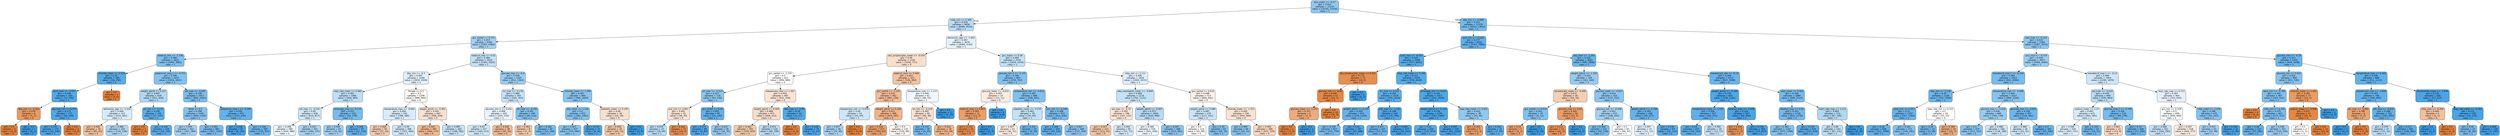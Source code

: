 digraph Tree {
node [shape=box, style="filled, rounded", color="black", fontname="helvetica"] ;
edge [fontname="helvetica"] ;
0 [label="bun_mean <= -0.37\ngini = 0.422\nsamples = 21235\nvalue = [10140, 23350]\nclass = 1", fillcolor="#8fc8f0"] ;
1 [label="mbp_min <= 0.399\ngini = 0.476\nsamples = 9856\nvalue = [6086, 9528]\nclass = 1", fillcolor="#b7dcf6"] ;
0 -> 1 [labeldistance=2.5, labelangle=45, headlabel="True"] ;
2 [label="gcs_verbal <= 0.155\ngini = 0.453\nsamples = 6180\nvalue = [3397, 6383]\nclass = 1", fillcolor="#a2d1f3"] ;
1 -> 2 ;
3 [label="totalco2_min <= -1.336\ngini = 0.386\nsamples = 2621\nvalue = [1092, 3081]\nclass = 1", fillcolor="#7fc0ee"] ;
2 -> 3 ;
4 [label="chloride_mean <= 2.529\ngini = 0.22\nsamples = 186\nvalue = [36, 250]\nclass = 1", fillcolor="#56abe9"] ;
3 -> 4 ;
5 [label="spo2_max <= -3.657\ngini = 0.196\nsamples = 183\nvalue = [31, 250]\nclass = 1", fillcolor="#52a9e8"] ;
4 -> 5 ;
6 [label="dbp_min <= -0.365\ngini = 0.278\nsamples = 6\nvalue = [5, 1]\nclass = 0", fillcolor="#ea9a61"] ;
5 -> 6 ;
7 [label="gini = 0.0\nsamples = 5\nvalue = [5, 0]\nclass = 0", fillcolor="#e58139"] ;
6 -> 7 ;
8 [label="gini = 0.0\nsamples = 1\nvalue = [0, 1]\nclass = 1", fillcolor="#399de5"] ;
6 -> 8 ;
9 [label="glucose_min <= 6.479\ngini = 0.171\nsamples = 177\nvalue = [26, 249]\nclass = 1", fillcolor="#4ea7e8"] ;
5 -> 9 ;
10 [label="gini = 0.155\nsamples = 175\nvalue = [23, 249]\nclass = 1", fillcolor="#4ba6e7"] ;
9 -> 10 ;
11 [label="gini = 0.0\nsamples = 2\nvalue = [3, 0]\nclass = 0", fillcolor="#e58139"] ;
9 -> 11 ;
12 [label="gini = 0.0\nsamples = 3\nvalue = [5, 0]\nclass = 0", fillcolor="#e58139"] ;
4 -> 12 ;
13 [label="potassium_max.1 <= -0.751\ngini = 0.396\nsamples = 2435\nvalue = [1056, 2831]\nclass = 1", fillcolor="#83c2ef"] ;
3 -> 13 ;
14 [label="weight_admit <= 0.157\ngini = 0.467\nsamples = 418\nvalue = [251, 426]\nclass = 1", fillcolor="#aed7f4"] ;
13 -> 14 ;
15 [label="admission_age <= -1.222\ngini = 0.494\nsamples = 313\nvalue = [224, 281]\nclass = 1", fillcolor="#d7ebfa"] ;
14 -> 15 ;
16 [label="gini = 0.446\nsamples = 70\nvalue = [85, 43]\nclass = 0", fillcolor="#f2c19d"] ;
15 -> 16 ;
17 [label="gini = 0.466\nsamples = 243\nvalue = [139, 238]\nclass = 1", fillcolor="#add6f4"] ;
15 -> 17 ;
18 [label="ph_min <= -3.237\ngini = 0.265\nsamples = 105\nvalue = [27, 145]\nclass = 1", fillcolor="#5eafea"] ;
14 -> 18 ;
19 [label="gini = 0.0\nsamples = 1\nvalue = [3, 0]\nclass = 0", fillcolor="#e58139"] ;
18 -> 19 ;
20 [label="gini = 0.244\nsamples = 104\nvalue = [24, 145]\nclass = 1", fillcolor="#5aade9"] ;
18 -> 20 ;
21 [label="ptt_max <= -0.097\ngini = 0.376\nsamples = 2017\nvalue = [805, 2405]\nclass = 1", fillcolor="#7bbeee"] ;
13 -> 21 ;
22 [label="white <= 0.5\ngini = 0.398\nsamples = 1545\nvalue = [668, 1769]\nclass = 1", fillcolor="#84c2ef"] ;
21 -> 22 ;
23 [label="gini = 0.449\nsamples = 562\nvalue = [301, 584]\nclass = 1", fillcolor="#9fd0f2"] ;
22 -> 23 ;
24 [label="gini = 0.361\nsamples = 983\nvalue = [367, 1185]\nclass = 1", fillcolor="#76bbed"] ;
22 -> 24 ;
25 [label="potassium_max.1 <= -0.392\ngini = 0.292\nsamples = 472\nvalue = [137, 636]\nclass = 1", fillcolor="#64b2eb"] ;
21 -> 25 ;
26 [label="gini = 0.106\nsamples = 87\nvalue = [8, 135]\nclass = 1", fillcolor="#45a3e7"] ;
25 -> 26 ;
27 [label="gini = 0.326\nsamples = 385\nvalue = [129, 501]\nclass = 1", fillcolor="#6cb6ec"] ;
25 -> 27 ;
28 [label="totalco2_max <= 0.02\ngini = 0.484\nsamples = 3559\nvalue = [2305, 3302]\nclass = 1", fillcolor="#c3e1f7"] ;
2 -> 28 ;
29 [label="dbp_min <= -0.3\ngini = 0.497\nsamples = 2294\nvalue = [1654, 1939]\nclass = 1", fillcolor="#e2f1fb"] ;
28 -> 29 ;
30 [label="resp_rate_mean <= 0.965\ngini = 0.481\nsamples = 1086\nvalue = [668, 995]\nclass = 1", fillcolor="#bedff6"] ;
29 -> 30 ;
31 [label="ptt_max <= -0.341\ngini = 0.49\nsamples = 936\nvalue = [614, 817]\nclass = 1", fillcolor="#cee7f9"] ;
30 -> 31 ;
32 [label="gini = 0.498\nsamples = 585\nvalue = [430, 480]\nclass = 1", fillcolor="#eaf5fc"] ;
31 -> 32 ;
33 [label="gini = 0.457\nsamples = 351\nvalue = [184, 337]\nclass = 1", fillcolor="#a5d3f3"] ;
31 -> 33 ;
34 [label="aniongap_max <= -0.177\ngini = 0.357\nsamples = 150\nvalue = [54, 178]\nclass = 1", fillcolor="#75bbed"] ;
30 -> 34 ;
35 [label="gini = 0.449\nsamples = 59\nvalue = [32, 62]\nclass = 1", fillcolor="#9fd0f2"] ;
34 -> 35 ;
36 [label="gini = 0.268\nsamples = 91\nvalue = [22, 116]\nclass = 1", fillcolor="#5fb0ea"] ;
34 -> 36 ;
37 [label="female <= 0.5\ngini = 0.5\nsamples = 1208\nvalue = [986, 944]\nclass = 0", fillcolor="#fefaf7"] ;
29 -> 37 ;
38 [label="temperature_max <= -0.844\ngini = 0.494\nsamples = 541\nvalue = [388, 486]\nclass = 1", fillcolor="#d7ebfa"] ;
37 -> 38 ;
39 [label="gini = 0.468\nsamples = 45\nvalue = [37, 22]\nclass = 0", fillcolor="#f4ccaf"] ;
38 -> 39 ;
40 [label="gini = 0.49\nsamples = 496\nvalue = [351, 464]\nclass = 1", fillcolor="#cfe7f9"] ;
38 -> 40 ;
41 [label="weight_admit <= -0.461\ngini = 0.491\nsamples = 667\nvalue = [598, 458]\nclass = 0", fillcolor="#f9e2d1"] ;
37 -> 41 ;
42 [label="gini = 0.425\nsamples = 365\nvalue = [400, 177]\nclass = 0", fillcolor="#f1b991"] ;
41 -> 42 ;
43 [label="gini = 0.485\nsamples = 302\nvalue = [198, 281]\nclass = 1", fillcolor="#c5e2f7"] ;
41 -> 43 ;
44 [label="glucose_max <= -0.4\ngini = 0.438\nsamples = 1265\nvalue = [651, 1363]\nclass = 1", fillcolor="#98ccf1"] ;
28 -> 44 ;
45 [label="inr_max <= -0.178\ngini = 0.486\nsamples = 365\nvalue = [245, 343]\nclass = 1", fillcolor="#c6e3f8"] ;
44 -> 45 ;
46 [label="glucose_min.2 <= 0.032\ngini = 0.498\nsamples = 265\nvalue = [205, 233]\nclass = 1", fillcolor="#e7f3fc"] ;
45 -> 46 ;
47 [label="gini = 0.49\nsamples = 227\nvalue = [160, 213]\nclass = 1", fillcolor="#cee7f9"] ;
46 -> 47 ;
48 [label="gini = 0.426\nsamples = 38\nvalue = [45, 20]\nclass = 0", fillcolor="#f1b991"] ;
46 -> 48 ;
49 [label="ph_max <= -0.782\ngini = 0.391\nsamples = 100\nvalue = [40, 110]\nclass = 1", fillcolor="#81c1ee"] ;
45 -> 49 ;
50 [label="gini = 0.463\nsamples = 8\nvalue = [7, 4]\nclass = 0", fillcolor="#f4c9aa"] ;
49 -> 50 ;
51 [label="gini = 0.362\nsamples = 92\nvalue = [33, 106]\nclass = 1", fillcolor="#77bced"] ;
49 -> 51 ;
52 [label="chloride_mean <= 1.299\ngini = 0.407\nsamples = 900\nvalue = [406, 1020]\nclass = 1", fillcolor="#88c4ef"] ;
44 -> 52 ;
53 [label="sbp_mean <= 1.182\ngini = 0.4\nsamples = 872\nvalue = [382, 1002]\nclass = 1", fillcolor="#84c2ef"] ;
52 -> 53 ;
54 [label="gini = 0.407\nsamples = 837\nvalue = [376, 946]\nclass = 1", fillcolor="#88c4ef"] ;
53 -> 54 ;
55 [label="gini = 0.175\nsamples = 35\nvalue = [6, 56]\nclass = 1", fillcolor="#4ea8e8"] ;
53 -> 55 ;
56 [label="platelets_mean <= 0.195\ngini = 0.49\nsamples = 28\nvalue = [24, 18]\nclass = 0", fillcolor="#f8e0ce"] ;
52 -> 56 ;
57 [label="gini = 0.456\nsamples = 25\nvalue = [24, 13]\nclass = 0", fillcolor="#f3c5a4"] ;
56 -> 57 ;
58 [label="gini = 0.0\nsamples = 3\nvalue = [0, 5]\nclass = 1", fillcolor="#399de5"] ;
56 -> 58 ;
59 [label="admission_age <= -1.042\ngini = 0.497\nsamples = 3676\nvalue = [2689, 3145]\nclass = 1", fillcolor="#e2f1fb"] ;
1 -> 59 ;
60 [label="abs_lymphocytes_mean <= -0.054\ngini = 0.49\nsamples = 1144\nvalue = [1030, 771]\nclass = 0", fillcolor="#f8dfcd"] ;
59 -> 60 ;
61 [label="gcs_verbal <= -1.235\ngini = 0.5\nsamples = 621\nvalue = [494, 489]\nclass = 0", fillcolor="#fffefd"] ;
60 -> 61 ;
62 [label="ph_max <= -0.315\ngini = 0.417\nsamples = 134\nvalue = [63, 150]\nclass = 1", fillcolor="#8cc6f0"] ;
61 -> 62 ;
63 [label="po2_min <= 0.661\ngini = 0.493\nsamples = 42\nvalue = [38, 30]\nclass = 0", fillcolor="#fae4d5"] ;
62 -> 63 ;
64 [label="gini = 0.476\nsamples = 27\nvalue = [18, 28]\nclass = 1", fillcolor="#b8dcf6"] ;
63 -> 64 ;
65 [label="gini = 0.165\nsamples = 15\nvalue = [20, 2]\nclass = 0", fillcolor="#e88e4d"] ;
63 -> 65 ;
66 [label="gcs_motor <= 0.26\ngini = 0.285\nsamples = 92\nvalue = [25, 120]\nclass = 1", fillcolor="#62b1ea"] ;
62 -> 66 ;
67 [label="gini = 0.173\nsamples = 66\nvalue = [9, 85]\nclass = 1", fillcolor="#4ea7e8"] ;
66 -> 67 ;
68 [label="gini = 0.431\nsamples = 26\nvalue = [16, 35]\nclass = 1", fillcolor="#94caf1"] ;
66 -> 68 ;
69 [label="baseexcess_max <= 1.367\ngini = 0.493\nsamples = 487\nvalue = [431, 339]\nclass = 0", fillcolor="#f9e4d5"] ;
61 -> 69 ;
70 [label="weight_admit <= 0.568\ngini = 0.488\nsamples = 471\nvalue = [428, 312]\nclass = 0", fillcolor="#f8ddc9"] ;
69 -> 70 ;
71 [label="gini = 0.461\nsamples = 355\nvalue = [359, 203]\nclass = 0", fillcolor="#f4c8a9"] ;
70 -> 71 ;
72 [label="gini = 0.475\nsamples = 116\nvalue = [69, 109]\nclass = 1", fillcolor="#b6dbf5"] ;
70 -> 72 ;
73 [label="dbp_max <= -0.45\ngini = 0.18\nsamples = 16\nvalue = [3, 27]\nclass = 1", fillcolor="#4fa8e8"] ;
69 -> 73 ;
74 [label="gini = 0.0\nsamples = 1\nvalue = [1, 0]\nclass = 0", fillcolor="#e58139"] ;
73 -> 74 ;
75 [label="gini = 0.128\nsamples = 15\nvalue = [2, 27]\nclass = 1", fillcolor="#48a4e7"] ;
73 -> 75 ;
76 [label="totalco2_max <= 0.468\ngini = 0.452\nsamples = 523\nvalue = [536, 282]\nclass = 0", fillcolor="#f3c3a1"] ;
60 -> 76 ;
77 [label="gcs_verbal <= -1.235\ngini = 0.435\nsamples = 462\nvalue = [487, 229]\nclass = 0", fillcolor="#f1bc96"] ;
76 -> 77 ;
78 [label="baseexcess_min <= 0.479\ngini = 0.49\nsamples = 53\nvalue = [33, 44]\nclass = 1", fillcolor="#cee6f8"] ;
77 -> 78 ;
79 [label="gini = 0.457\nsamples = 46\nvalue = [24, 44]\nclass = 1", fillcolor="#a5d2f3"] ;
78 -> 79 ;
80 [label="gini = 0.0\nsamples = 7\nvalue = [9, 0]\nclass = 0", fillcolor="#e58139"] ;
78 -> 80 ;
81 [label="weight_admit <= 0.339\ngini = 0.411\nsamples = 409\nvalue = [454, 185]\nclass = 0", fillcolor="#f0b48a"] ;
77 -> 81 ;
82 [label="gini = 0.319\nsamples = 277\nvalue = [350, 87]\nclass = 0", fillcolor="#eba06a"] ;
81 -> 82 ;
83 [label="gini = 0.5\nsamples = 132\nvalue = [104, 98]\nclass = 0", fillcolor="#fef8f4"] ;
81 -> 83 ;
84 [label="temperature_max <= 1.137\ngini = 0.499\nsamples = 61\nvalue = [49, 53]\nclass = 1", fillcolor="#f0f8fd"] ;
76 -> 84 ;
85 [label="ph_min <= -0.158\ngini = 0.492\nsamples = 50\nvalue = [49, 38]\nclass = 0", fillcolor="#f9e3d3"] ;
84 -> 85 ;
86 [label="gini = 0.355\nsamples = 16\nvalue = [6, 20]\nclass = 1", fillcolor="#74baed"] ;
85 -> 86 ;
87 [label="gini = 0.416\nsamples = 34\nvalue = [43, 18]\nclass = 0", fillcolor="#f0b68c"] ;
85 -> 87 ;
88 [label="gini = 0.0\nsamples = 11\nvalue = [0, 15]\nclass = 1", fillcolor="#399de5"] ;
84 -> 88 ;
89 [label="gcs_motor <= 0.26\ngini = 0.484\nsamples = 2532\nvalue = [1659, 2374]\nclass = 1", fillcolor="#c3e1f7"] ;
59 -> 89 ;
90 [label="glucose_min.2 <= -1.137\ngini = 0.394\nsamples = 603\nvalue = [259, 702]\nclass = 1", fillcolor="#82c1ef"] ;
89 -> 90 ;
91 [label="glucose_mean <= -0.631\ngini = 0.497\nsamples = 15\nvalue = [13, 11]\nclass = 0", fillcolor="#fbece1"] ;
90 -> 91 ;
92 [label="totalco2_max <= 0.804\ngini = 0.305\nsamples = 11\nvalue = [13, 3]\nclass = 0", fillcolor="#eb9e67"] ;
91 -> 92 ;
93 [label="gini = 0.133\nsamples = 10\nvalue = [13, 1]\nclass = 0", fillcolor="#e78b48"] ;
92 -> 93 ;
94 [label="gini = 0.0\nsamples = 1\nvalue = [0, 2]\nclass = 1", fillcolor="#399de5"] ;
92 -> 94 ;
95 [label="gini = 0.0\nsamples = 4\nvalue = [0, 8]\nclass = 1", fillcolor="#399de5"] ;
91 -> 95 ;
96 [label="temperature_min <= -0.919\ngini = 0.387\nsamples = 588\nvalue = [246, 691]\nclass = 1", fillcolor="#7fc0ee"] ;
90 -> 96 ;
97 [label="platelets_mean <= -0.235\ngini = 0.483\nsamples = 76\nvalue = [45, 65]\nclass = 1", fillcolor="#c2e1f7"] ;
96 -> 97 ;
98 [label="gini = 0.497\nsamples = 43\nvalue = [36, 31]\nclass = 0", fillcolor="#fbeee4"] ;
97 -> 98 ;
99 [label="gini = 0.331\nsamples = 33\nvalue = [9, 34]\nclass = 1", fillcolor="#6db7ec"] ;
97 -> 99 ;
100 [label="po2_min <= -0.199\ngini = 0.368\nsamples = 512\nvalue = [201, 626]\nclass = 1", fillcolor="#79bced"] ;
96 -> 100 ;
101 [label="gini = 0.268\nsamples = 164\nvalue = [44, 232]\nclass = 1", fillcolor="#5fb0ea"] ;
100 -> 101 ;
102 [label="gini = 0.407\nsamples = 348\nvalue = [157, 394]\nclass = 1", fillcolor="#88c4ef"] ;
100 -> 102 ;
103 [label="mbp_min <= 1.111\ngini = 0.496\nsamples = 1929\nvalue = [1400, 1672]\nclass = 1", fillcolor="#dfeffb"] ;
89 -> 103 ;
104 [label="abs_neutrophils_mean <= -0.849\ngini = 0.484\nsamples = 1216\nvalue = [791, 1131]\nclass = 1", fillcolor="#c3e2f7"] ;
103 -> 104 ;
105 [label="ptt_max <= -0.35\ngini = 0.493\nsamples = 196\nvalue = [167, 132]\nclass = 0", fillcolor="#fae5d6"] ;
104 -> 105 ;
106 [label="gini = 0.457\nsamples = 115\nvalue = [112, 61]\nclass = 0", fillcolor="#f3c6a5"] ;
105 -> 106 ;
107 [label="gini = 0.492\nsamples = 81\nvalue = [55, 71]\nclass = 1", fillcolor="#d2e9f9"] ;
105 -> 107 ;
108 [label="weight_admit <= -0.007\ngini = 0.473\nsamples = 1020\nvalue = [624, 999]\nclass = 1", fillcolor="#b5daf5"] ;
104 -> 108 ;
109 [label="gini = 0.499\nsamples = 534\nvalue = [401, 438]\nclass = 1", fillcolor="#eef7fd"] ;
108 -> 109 ;
110 [label="gini = 0.407\nsamples = 486\nvalue = [223, 561]\nclass = 1", fillcolor="#88c4ef"] ;
108 -> 110 ;
111 [label="gcs_verbal <= 0.618\ngini = 0.498\nsamples = 713\nvalue = [609, 541]\nclass = 0", fillcolor="#fcf1e9"] ;
103 -> 111 ;
112 [label="weight_admit <= 0.086\ngini = 0.487\nsamples = 179\nvalue = [117, 161]\nclass = 1", fillcolor="#c9e4f8"] ;
111 -> 112 ;
113 [label="gini = 0.5\nsamples = 114\nvalue = [91, 89]\nclass = 0", fillcolor="#fefcfb"] ;
112 -> 113 ;
114 [label="gini = 0.39\nsamples = 65\nvalue = [26, 72]\nclass = 1", fillcolor="#80c0ee"] ;
112 -> 114 ;
115 [label="chloride_mean <= -1.415\ngini = 0.492\nsamples = 534\nvalue = [492, 380]\nclass = 0", fillcolor="#f9e2d2"] ;
111 -> 115 ;
116 [label="gini = 0.405\nsamples = 44\nvalue = [20, 51]\nclass = 1", fillcolor="#87c3ef"] ;
115 -> 116 ;
117 [label="gini = 0.484\nsamples = 490\nvalue = [472, 329]\nclass = 0", fillcolor="#f7d9c3"] ;
115 -> 117 ;
118 [label="sbp_min <= -0.068\ngini = 0.351\nsamples = 11379\nvalue = [4054, 13822]\nclass = 1", fillcolor="#73baed"] ;
0 -> 118 [labeldistance=2.5, labelangle=-45, headlabel="False"] ;
119 [label="po2_min <= -0.216\ngini = 0.277\nsamples = 6010\nvalue = [1567, 7889]\nclass = 1", fillcolor="#60b0ea"] ;
118 -> 119 ;
120 [label="spo2_max <= -6.597\ngini = 0.219\nsamples = 2948\nvalue = [577, 4041]\nclass = 1", fillcolor="#55abe9"] ;
119 -> 120 ;
121 [label="abs_lymphocytes_mean <= 0.521\ngini = 0.172\nsamples = 13\nvalue = [19, 2]\nclass = 0", fillcolor="#e88e4e"] ;
120 -> 121 ;
122 [label="glucose_min <= -0.66\ngini = 0.095\nsamples = 12\nvalue = [19, 1]\nclass = 0", fillcolor="#e68843"] ;
121 -> 122 ;
123 [label="glucose_mean <= -1.272\ngini = 0.375\nsamples = 2\nvalue = [3, 1]\nclass = 0", fillcolor="#eeab7b"] ;
122 -> 123 ;
124 [label="gini = 0.0\nsamples = 1\nvalue = [3, 0]\nclass = 0", fillcolor="#e58139"] ;
123 -> 124 ;
125 [label="gini = 0.0\nsamples = 1\nvalue = [0, 1]\nclass = 1", fillcolor="#399de5"] ;
123 -> 125 ;
126 [label="gini = 0.0\nsamples = 10\nvalue = [16, 0]\nclass = 0", fillcolor="#e58139"] ;
122 -> 126 ;
127 [label="gini = 0.0\nsamples = 1\nvalue = [0, 1]\nclass = 1", fillcolor="#399de5"] ;
121 -> 127 ;
128 [label="resp_rate_mean <= 0.344\ngini = 0.213\nsamples = 2935\nvalue = [558, 4039]\nclass = 1", fillcolor="#54abe9"] ;
120 -> 128 ;
129 [label="inr_max <= 0.012\ngini = 0.256\nsamples = 1518\nvalue = [356, 2010]\nclass = 1", fillcolor="#5caeea"] ;
128 -> 129 ;
130 [label="weight_admit <= 0.235\ngini = 0.299\nsamples = 974\nvalue = [278, 1244]\nclass = 1", fillcolor="#65b3eb"] ;
129 -> 130 ;
131 [label="gini = 0.359\nsamples = 627\nvalue = [231, 756]\nclass = 1", fillcolor="#76bbed"] ;
130 -> 131 ;
132 [label="gini = 0.16\nsamples = 347\nvalue = [47, 488]\nclass = 1", fillcolor="#4ca6e8"] ;
130 -> 132 ;
133 [label="po2_max <= -1.105\ngini = 0.168\nsamples = 544\nvalue = [78, 766]\nclass = 1", fillcolor="#4da7e8"] ;
129 -> 133 ;
134 [label="gini = 0.317\nsamples = 167\nvalue = [53, 215]\nclass = 1", fillcolor="#6ab5eb"] ;
133 -> 134 ;
135 [label="gini = 0.083\nsamples = 377\nvalue = [25, 551]\nclass = 1", fillcolor="#42a1e6"] ;
133 -> 135 ;
136 [label="aniongap_min <= 4.037\ngini = 0.165\nsamples = 1417\nvalue = [202, 2029]\nclass = 1", fillcolor="#4da7e8"] ;
128 -> 136 ;
137 [label="weight_admit <= -0.219\ngini = 0.154\nsamples = 1379\nvalue = [182, 1983]\nclass = 1", fillcolor="#4ba6e7"] ;
136 -> 137 ;
138 [label="gini = 0.22\nsamples = 609\nvalue = [120, 833]\nclass = 1", fillcolor="#56abe9"] ;
137 -> 138 ;
139 [label="gini = 0.097\nsamples = 770\nvalue = [62, 1150]\nclass = 1", fillcolor="#44a2e6"] ;
137 -> 139 ;
140 [label="resp_rate_mean <= 0.952\ngini = 0.422\nsamples = 38\nvalue = [20, 46]\nclass = 1", fillcolor="#8fc8f0"] ;
136 -> 140 ;
141 [label="gini = 0.305\nsamples = 7\nvalue = [13, 3]\nclass = 0", fillcolor="#eb9e67"] ;
140 -> 141 ;
142 [label="gini = 0.241\nsamples = 31\nvalue = [7, 43]\nclass = 1", fillcolor="#59ade9"] ;
140 -> 142 ;
143 [label="sbp_max <= -1.291\ngini = 0.326\nsamples = 3062\nvalue = [990, 3848]\nclass = 1", fillcolor="#6cb6ec"] ;
119 -> 143 ;
144 [label="weight_admit <= -1.183\ngini = 0.434\nsamples = 349\nvalue = [163, 348]\nclass = 1", fillcolor="#96cbf1"] ;
143 -> 144 ;
145 [label="bicarbonate_mean <= -0.409\ngini = 0.472\nsamples = 26\nvalue = [26, 16]\nclass = 0", fillcolor="#f5cfb3"] ;
144 -> 145 ;
146 [label="gcs_verbal <= 0.618\ngini = 0.391\nsamples = 10\nvalue = [4, 11]\nclass = 1", fillcolor="#81c1ee"] ;
145 -> 146 ;
147 [label="gini = 0.32\nsamples = 5\nvalue = [4, 1]\nclass = 0", fillcolor="#eca06a"] ;
146 -> 147 ;
148 [label="gini = 0.0\nsamples = 5\nvalue = [0, 10]\nclass = 1", fillcolor="#399de5"] ;
146 -> 148 ;
149 [label="glucose_max <= 0.95\ngini = 0.302\nsamples = 16\nvalue = [22, 5]\nclass = 0", fillcolor="#eb9e66"] ;
145 -> 149 ;
150 [label="gini = 0.211\nsamples = 15\nvalue = [22, 3]\nclass = 0", fillcolor="#e99254"] ;
149 -> 150 ;
151 [label="gini = 0.0\nsamples = 1\nvalue = [0, 2]\nclass = 1", fillcolor="#399de5"] ;
149 -> 151 ;
152 [label="glucose_mean <= -0.027\ngini = 0.414\nsamples = 323\nvalue = [137, 332]\nclass = 1", fillcolor="#8bc5f0"] ;
144 -> 152 ;
153 [label="glucose_min <= -0.268\ngini = 0.452\nsamples = 215\nvalue = [108, 205]\nclass = 1", fillcolor="#a1d1f3"] ;
152 -> 153 ;
154 [label="gini = 0.358\nsamples = 122\nvalue = [42, 138]\nclass = 1", fillcolor="#75bbed"] ;
153 -> 154 ;
155 [label="gini = 0.5\nsamples = 93\nvalue = [66, 67]\nclass = 1", fillcolor="#fcfeff"] ;
153 -> 155 ;
156 [label="weight_admit <= -0.796\ngini = 0.303\nsamples = 108\nvalue = [29, 127]\nclass = 1", fillcolor="#66b3eb"] ;
152 -> 156 ;
157 [label="gini = 0.497\nsamples = 15\nvalue = [11, 13]\nclass = 1", fillcolor="#e1f0fb"] ;
156 -> 157 ;
158 [label="gini = 0.236\nsamples = 93\nvalue = [18, 114]\nclass = 1", fillcolor="#58ace9"] ;
156 -> 158 ;
159 [label="baseexcess_min <= -0.13\ngini = 0.309\nsamples = 2713\nvalue = [827, 3500]\nclass = 1", fillcolor="#68b4eb"] ;
143 -> 159 ;
160 [label="weight_admit <= -0.366\ngini = 0.176\nsamples = 824\nvalue = [128, 1185]\nclass = 1", fillcolor="#4ea8e8"] ;
159 -> 160 ;
161 [label="temperature_mean <= 1.015\ngini = 0.266\nsamples = 257\nvalue = [66, 351]\nclass = 1", fillcolor="#5eafea"] ;
160 -> 161 ;
162 [label="gini = 0.24\nsamples = 237\nvalue = [54, 334]\nclass = 1", fillcolor="#59ade9"] ;
161 -> 162 ;
163 [label="gini = 0.485\nsamples = 20\nvalue = [12, 17]\nclass = 1", fillcolor="#c5e2f7"] ;
161 -> 163 ;
164 [label="totalco2_max <= -3.678\ngini = 0.129\nsamples = 567\nvalue = [62, 834]\nclass = 1", fillcolor="#48a4e7"] ;
160 -> 164 ;
165 [label="gini = 0.219\nsamples = 3\nvalue = [7, 1]\nclass = 0", fillcolor="#e99355"] ;
164 -> 165 ;
166 [label="gini = 0.116\nsamples = 564\nvalue = [55, 833]\nclass = 1", fillcolor="#46a3e7"] ;
164 -> 166 ;
167 [label="mbp_mean <= 0.564\ngini = 0.356\nsamples = 1889\nvalue = [699, 2315]\nclass = 1", fillcolor="#75bbed"] ;
159 -> 167 ;
168 [label="totalco2_max <= 0.02\ngini = 0.343\nsamples = 1736\nvalue = [612, 2170]\nclass = 1", fillcolor="#71b9ec"] ;
167 -> 168 ;
169 [label="gini = 0.393\nsamples = 1102\nvalue = [475, 1294]\nclass = 1", fillcolor="#82c1ef"] ;
168 -> 169 ;
170 [label="gini = 0.234\nsamples = 634\nvalue = [137, 876]\nclass = 1", fillcolor="#58ace9"] ;
168 -> 170 ;
171 [label="heart_rate_max <= 2.112\ngini = 0.469\nsamples = 153\nvalue = [87, 145]\nclass = 1", fillcolor="#b0d8f5"] ;
167 -> 171 ;
172 [label="gini = 0.48\nsamples = 143\nvalue = [87, 131]\nclass = 1", fillcolor="#bcdef6"] ;
171 -> 172 ;
173 [label="gini = 0.0\nsamples = 10\nvalue = [0, 14]\nclass = 1", fillcolor="#399de5"] ;
171 -> 173 ;
174 [label="po2_max <= -0.212\ngini = 0.416\nsamples = 5369\nvalue = [2487, 5933]\nclass = 1", fillcolor="#8cc6f0"] ;
118 -> 174 ;
175 [label="po2_max <= -0.219\ngini = 0.439\nsamples = 4017\nvalue = [2069, 4285]\nclass = 1", fillcolor="#99ccf2"] ;
174 -> 175 ;
176 [label="hematocrit_max.1 <= -0.104\ngini = 0.364\nsamples = 2163\nvalue = [821, 2606]\nclass = 1", fillcolor="#77bced"] ;
175 -> 176 ;
177 [label="dbp_min <= 2.238\ngini = 0.32\nsamples = 1136\nvalue = [352, 1406]\nclass = 1", fillcolor="#6bb6ec"] ;
176 -> 177 ;
178 [label="spo2_min <= 0.417\ngini = 0.31\nsamples = 1107\nvalue = [327, 1381]\nclass = 1", fillcolor="#68b4eb"] ;
177 -> 178 ;
179 [label="gini = 0.28\nsamples = 836\nvalue = [221, 1090]\nclass = 1", fillcolor="#61b1ea"] ;
178 -> 179 ;
180 [label="gini = 0.391\nsamples = 271\nvalue = [106, 291]\nclass = 1", fillcolor="#81c1ee"] ;
178 -> 180 ;
181 [label="resp_rate_min <= 0.322\ngini = 0.5\nsamples = 29\nvalue = [25, 25]\nclass = 0", fillcolor="#ffffff"] ;
177 -> 181 ;
182 [label="gini = 0.34\nsamples = 13\nvalue = [5, 18]\nclass = 1", fillcolor="#70b8ec"] ;
181 -> 182 ;
183 [label="gini = 0.384\nsamples = 16\nvalue = [20, 7]\nclass = 0", fillcolor="#eead7e"] ;
181 -> 183 ;
184 [label="temperature_max <= -0.008\ngini = 0.404\nsamples = 1027\nvalue = [469, 1200]\nclass = 1", fillcolor="#86c3ef"] ;
176 -> 184 ;
185 [label="glucose_max <= 0.618\ngini = 0.436\nsamples = 660\nvalue = [349, 739]\nclass = 1", fillcolor="#97cbf1"] ;
184 -> 185 ;
186 [label="gini = 0.4\nsamples = 470\nvalue = [211, 551]\nclass = 1", fillcolor="#85c3ef"] ;
185 -> 186 ;
187 [label="gini = 0.488\nsamples = 190\nvalue = [138, 188]\nclass = 1", fillcolor="#cae5f8"] ;
185 -> 187 ;
188 [label="glucose_max <= -0.832\ngini = 0.328\nsamples = 367\nvalue = [120, 461]\nclass = 1", fillcolor="#6db7ec"] ;
184 -> 188 ;
189 [label="gini = 0.489\nsamples = 26\nvalue = [23, 31]\nclass = 1", fillcolor="#cce6f8"] ;
188 -> 189 ;
190 [label="gini = 0.3\nsamples = 341\nvalue = [97, 430]\nclass = 1", fillcolor="#66b3eb"] ;
188 -> 190 ;
191 [label="hematocrit_max.1 <= -0.12\ngini = 0.489\nsamples = 1854\nvalue = [1248, 1679]\nclass = 1", fillcolor="#cce6f8"] ;
175 -> 191 ;
192 [label="ptt_max <= -0.219\ngini = 0.474\nsamples = 890\nvalue = [545, 863]\nclass = 1", fillcolor="#b6dbf5"] ;
191 -> 192 ;
193 [label="sodium_mean <= 1.27\ngini = 0.493\nsamples = 671\nvalue = [461, 585]\nclass = 1", fillcolor="#d5eaf9"] ;
192 -> 193 ;
194 [label="gini = 0.496\nsamples = 630\nvalue = [447, 533]\nclass = 1", fillcolor="#dfeffb"] ;
193 -> 194 ;
195 [label="gini = 0.334\nsamples = 41\nvalue = [14, 52]\nclass = 1", fillcolor="#6eb7ec"] ;
193 -> 195 ;
196 [label="glucose_max.2 <= -0.749\ngini = 0.356\nsamples = 219\nvalue = [84, 278]\nclass = 1", fillcolor="#75bbed"] ;
192 -> 196 ;
197 [label="gini = 0.483\nsamples = 15\nvalue = [13, 9]\nclass = 0", fillcolor="#f7d8c2"] ;
196 -> 197 ;
198 [label="gini = 0.33\nsamples = 204\nvalue = [71, 269]\nclass = 1", fillcolor="#6db7ec"] ;
196 -> 198 ;
199 [label="resp_rate_max <= 0.723\ngini = 0.497\nsamples = 964\nvalue = [703, 816]\nclass = 1", fillcolor="#e4f1fb"] ;
191 -> 199 ;
200 [label="gcs_min <= 0.318\ngini = 0.5\nsamples = 839\nvalue = [648, 669]\nclass = 1", fillcolor="#f9fcfe"] ;
199 -> 200 ;
201 [label="gini = 0.484\nsamples = 321\nvalue = [204, 292]\nclass = 1", fillcolor="#c3e1f7"] ;
200 -> 201 ;
202 [label="gini = 0.497\nsamples = 518\nvalue = [444, 377]\nclass = 0", fillcolor="#fbece1"] ;
200 -> 202 ;
203 [label="mbp_mean <= 1.676\ngini = 0.396\nsamples = 125\nvalue = [55, 147]\nclass = 1", fillcolor="#83c2ef"] ;
199 -> 203 ;
204 [label="gini = 0.453\nsamples = 93\nvalue = [52, 98]\nclass = 1", fillcolor="#a2d1f3"] ;
203 -> 204 ;
205 [label="gini = 0.109\nsamples = 32\nvalue = [3, 49]\nclass = 1", fillcolor="#45a3e7"] ;
203 -> 205 ;
206 [label="glucose_max <= -0.19\ngini = 0.323\nsamples = 1352\nvalue = [418, 1648]\nclass = 1", fillcolor="#6bb6ec"] ;
174 -> 206 ;
207 [label="glucose_min <= 0.922\ngini = 0.402\nsamples = 484\nvalue = [207, 536]\nclass = 1", fillcolor="#85c3ef"] ;
206 -> 207 ;
208 [label="spo2_min <= -4.789\ngini = 0.381\nsamples = 467\nvalue = [183, 531]\nclass = 1", fillcolor="#7dbfee"] ;
207 -> 208 ;
209 [label="gini = 0.0\nsamples = 4\nvalue = [6, 0]\nclass = 0", fillcolor="#e58139"] ;
208 -> 209 ;
210 [label="mbp_min <= 0.326\ngini = 0.375\nsamples = 463\nvalue = [177, 531]\nclass = 1", fillcolor="#7bbeee"] ;
208 -> 210 ;
211 [label="gini = 0.28\nsamples = 222\nvalue = [57, 281]\nclass = 1", fillcolor="#61b1ea"] ;
210 -> 211 ;
212 [label="gini = 0.438\nsamples = 241\nvalue = [120, 250]\nclass = 1", fillcolor="#98ccf1"] ;
210 -> 212 ;
213 [label="chloride_mean <= 1.002\ngini = 0.285\nsamples = 17\nvalue = [24, 5]\nclass = 0", fillcolor="#ea9b62"] ;
207 -> 213 ;
214 [label="sodium_mean <= -0.498\ngini = 0.077\nsamples = 15\nvalue = [24, 1]\nclass = 0", fillcolor="#e68641"] ;
213 -> 214 ;
215 [label="gini = 0.5\nsamples = 2\nvalue = [1, 1]\nclass = 0", fillcolor="#ffffff"] ;
214 -> 215 ;
216 [label="gini = 0.0\nsamples = 13\nvalue = [23, 0]\nclass = 0", fillcolor="#e58139"] ;
214 -> 216 ;
217 [label="gini = 0.0\nsamples = 2\nvalue = [0, 4]\nclass = 1", fillcolor="#399de5"] ;
213 -> 217 ;
218 [label="temperature_max <= 0.582\ngini = 0.268\nsamples = 868\nvalue = [211, 1112]\nclass = 1", fillcolor="#5fb0ea"] ;
206 -> 218 ;
219 [label="baseexcess_max <= -2.609\ngini = 0.293\nsamples = 708\nvalue = [194, 895]\nclass = 1", fillcolor="#64b2eb"] ;
218 -> 219 ;
220 [label="ph_max <= -5.064\ngini = 0.346\nsamples = 6\nvalue = [7, 2]\nclass = 0", fillcolor="#eca572"] ;
219 -> 220 ;
221 [label="gini = 0.0\nsamples = 1\nvalue = [0, 2]\nclass = 1", fillcolor="#399de5"] ;
220 -> 221 ;
222 [label="gini = 0.0\nsamples = 5\nvalue = [7, 0]\nclass = 0", fillcolor="#e58139"] ;
220 -> 222 ;
223 [label="ptt_max <= -0.631\ngini = 0.286\nsamples = 702\nvalue = [187, 893]\nclass = 1", fillcolor="#62b2ea"] ;
219 -> 223 ;
224 [label="gini = 0.478\nsamples = 37\nvalue = [21, 32]\nclass = 1", fillcolor="#bbddf6"] ;
223 -> 224 ;
225 [label="gini = 0.271\nsamples = 665\nvalue = [166, 861]\nclass = 1", fillcolor="#5fb0ea"] ;
223 -> 225 ;
226 [label="bicarbonate_mean <= -1.836\ngini = 0.135\nsamples = 160\nvalue = [17, 217]\nclass = 1", fillcolor="#49a5e7"] ;
218 -> 226 ;
227 [label="mbp_max <= -0.056\ngini = 0.444\nsamples = 2\nvalue = [2, 1]\nclass = 0", fillcolor="#f2c09c"] ;
226 -> 227 ;
228 [label="gini = 0.0\nsamples = 1\nvalue = [0, 1]\nclass = 1", fillcolor="#399de5"] ;
227 -> 228 ;
229 [label="gini = 0.0\nsamples = 1\nvalue = [2, 0]\nclass = 0", fillcolor="#e58139"] ;
227 -> 229 ;
230 [label="resp_rate_mean <= -0.783\ngini = 0.121\nsamples = 158\nvalue = [15, 216]\nclass = 1", fillcolor="#47a4e7"] ;
226 -> 230 ;
231 [label="gini = 0.36\nsamples = 22\nvalue = [8, 26]\nclass = 1", fillcolor="#76bbed"] ;
230 -> 231 ;
232 [label="gini = 0.069\nsamples = 136\nvalue = [7, 190]\nclass = 1", fillcolor="#40a1e6"] ;
230 -> 232 ;
}